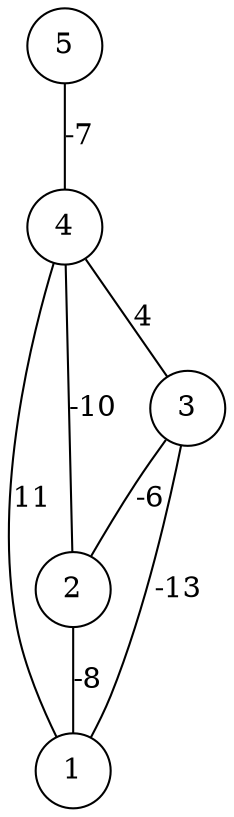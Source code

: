 graph { 
	 fontname="Helvetica,Arial,sans-serif" 
	 node [shape = circle]; 
	 5 -- 4 [label = "-7"];
	 4 -- 1 [label = "11"];
	 4 -- 2 [label = "-10"];
	 4 -- 3 [label = "4"];
	 3 -- 1 [label = "-13"];
	 3 -- 2 [label = "-6"];
	 2 -- 1 [label = "-8"];
	 1;
	 2;
	 3;
	 4;
	 5;
}
